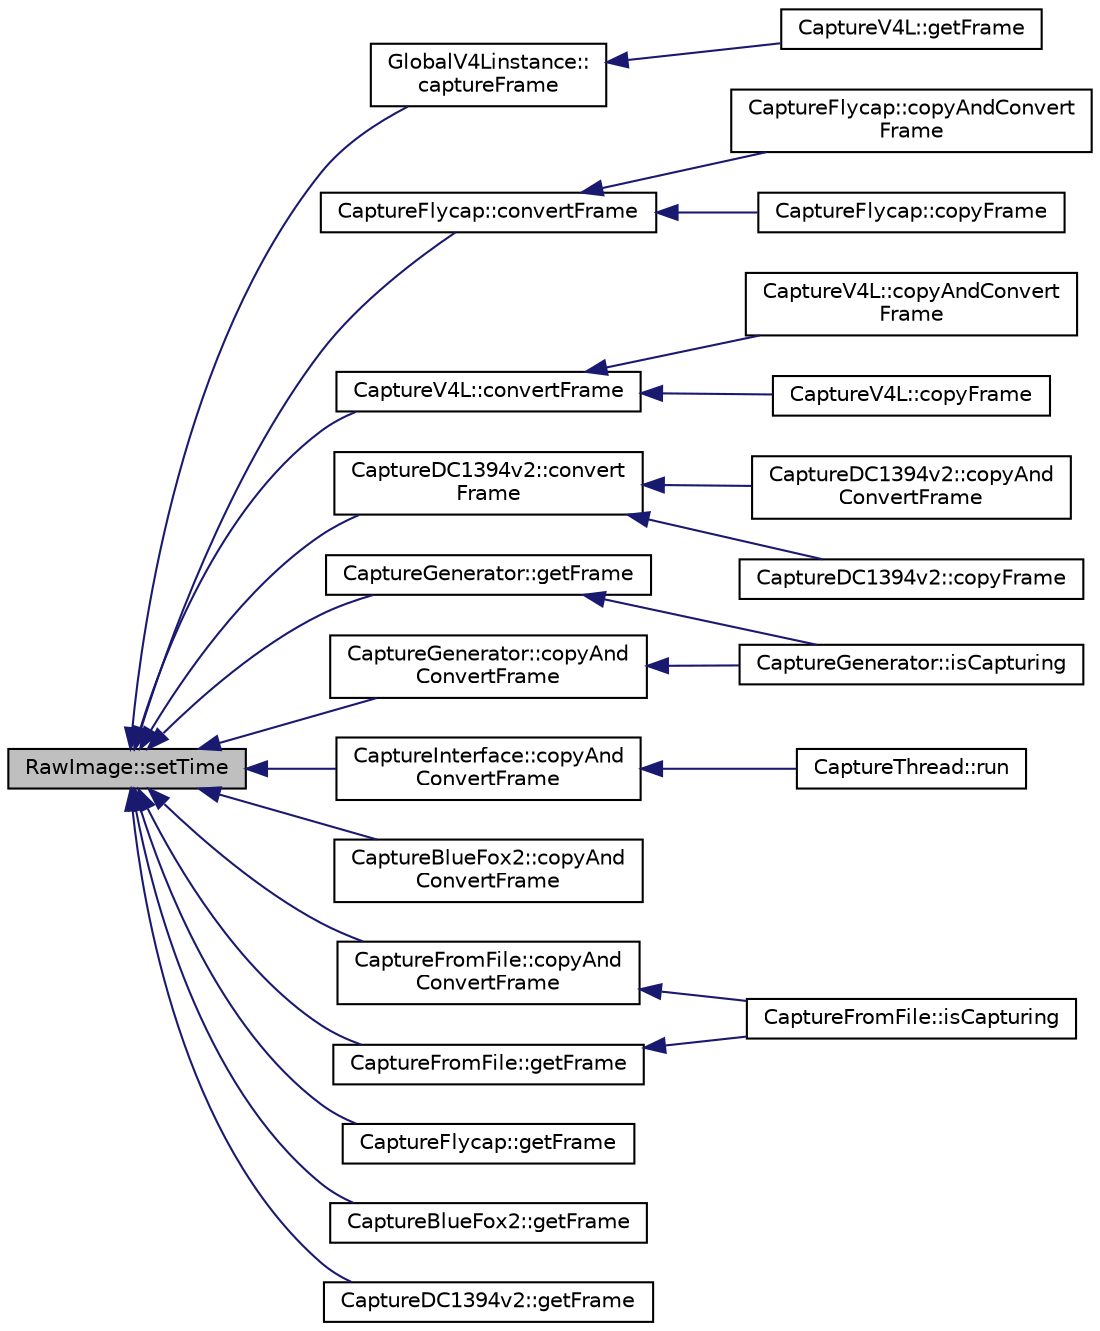 digraph "RawImage::setTime"
{
 // INTERACTIVE_SVG=YES
  edge [fontname="Helvetica",fontsize="10",labelfontname="Helvetica",labelfontsize="10"];
  node [fontname="Helvetica",fontsize="10",shape=record];
  rankdir="LR";
  Node1 [label="RawImage::setTime",height=0.2,width=0.4,color="black", fillcolor="grey75", style="filled", fontcolor="black"];
  Node1 -> Node2 [dir="back",color="midnightblue",fontsize="10",style="solid",fontname="Helvetica"];
  Node2 [label="GlobalV4Linstance::\lcaptureFrame",height=0.2,width=0.4,color="black", fillcolor="white", style="filled",URL="$dc/dcc/class_global_v4_linstance.html#a21fac176983fd34369294d7b606ec953"];
  Node2 -> Node3 [dir="back",color="midnightblue",fontsize="10",style="solid",fontname="Helvetica"];
  Node3 [label="CaptureV4L::getFrame",height=0.2,width=0.4,color="black", fillcolor="white", style="filled",URL="$d8/d36/class_capture_v4_l.html#a8566c77e05021f374bf5aed973b95670"];
  Node1 -> Node4 [dir="back",color="midnightblue",fontsize="10",style="solid",fontname="Helvetica"];
  Node4 [label="CaptureFlycap::convertFrame",height=0.2,width=0.4,color="black", fillcolor="white", style="filled",URL="$d0/de8/class_capture_flycap.html#a447f695e4cfe10867756674112d90ceb"];
  Node4 -> Node5 [dir="back",color="midnightblue",fontsize="10",style="solid",fontname="Helvetica"];
  Node5 [label="CaptureFlycap::copyAndConvert\lFrame",height=0.2,width=0.4,color="black", fillcolor="white", style="filled",URL="$d0/de8/class_capture_flycap.html#a4f19bdca9385ba3adb037e54da0ec82e"];
  Node4 -> Node6 [dir="back",color="midnightblue",fontsize="10",style="solid",fontname="Helvetica"];
  Node6 [label="CaptureFlycap::copyFrame",height=0.2,width=0.4,color="black", fillcolor="white", style="filled",URL="$d0/de8/class_capture_flycap.html#af50690941c0d37a56e3685e247c249fb"];
  Node1 -> Node7 [dir="back",color="midnightblue",fontsize="10",style="solid",fontname="Helvetica"];
  Node7 [label="CaptureV4L::convertFrame",height=0.2,width=0.4,color="black", fillcolor="white", style="filled",URL="$d8/d36/class_capture_v4_l.html#a26a16dec17d32c6148df6a232891c22e"];
  Node7 -> Node8 [dir="back",color="midnightblue",fontsize="10",style="solid",fontname="Helvetica"];
  Node8 [label="CaptureV4L::copyAndConvert\lFrame",height=0.2,width=0.4,color="black", fillcolor="white", style="filled",URL="$d8/d36/class_capture_v4_l.html#a6bbde1de0a82943957dec308a3e035ed"];
  Node7 -> Node9 [dir="back",color="midnightblue",fontsize="10",style="solid",fontname="Helvetica"];
  Node9 [label="CaptureV4L::copyFrame",height=0.2,width=0.4,color="black", fillcolor="white", style="filled",URL="$d8/d36/class_capture_v4_l.html#a4fd001c27c129a4c6b2f877df83d1117"];
  Node1 -> Node10 [dir="back",color="midnightblue",fontsize="10",style="solid",fontname="Helvetica"];
  Node10 [label="CaptureDC1394v2::convert\lFrame",height=0.2,width=0.4,color="black", fillcolor="white", style="filled",URL="$d9/db2/class_capture_d_c1394v2.html#ae974be28b937f4a38a3ef853b73e0b79"];
  Node10 -> Node11 [dir="back",color="midnightblue",fontsize="10",style="solid",fontname="Helvetica"];
  Node11 [label="CaptureDC1394v2::copyAnd\lConvertFrame",height=0.2,width=0.4,color="black", fillcolor="white", style="filled",URL="$d9/db2/class_capture_d_c1394v2.html#a4b042d3d26dcf23965c784b38598edae"];
  Node10 -> Node12 [dir="back",color="midnightblue",fontsize="10",style="solid",fontname="Helvetica"];
  Node12 [label="CaptureDC1394v2::copyFrame",height=0.2,width=0.4,color="black", fillcolor="white", style="filled",URL="$d9/db2/class_capture_d_c1394v2.html#abc4c7c48b7b0dca2737667e1cebd051e"];
  Node1 -> Node13 [dir="back",color="midnightblue",fontsize="10",style="solid",fontname="Helvetica"];
  Node13 [label="CaptureGenerator::copyAnd\lConvertFrame",height=0.2,width=0.4,color="black", fillcolor="white", style="filled",URL="$d8/d4a/class_capture_generator.html#a3d21588be0f7c41def195ee54e2eabac"];
  Node13 -> Node14 [dir="back",color="midnightblue",fontsize="10",style="solid",fontname="Helvetica"];
  Node14 [label="CaptureGenerator::isCapturing",height=0.2,width=0.4,color="black", fillcolor="white", style="filled",URL="$d8/d4a/class_capture_generator.html#add12e8bde9e8156b1de4a71647228937"];
  Node1 -> Node15 [dir="back",color="midnightblue",fontsize="10",style="solid",fontname="Helvetica"];
  Node15 [label="CaptureFromFile::copyAnd\lConvertFrame",height=0.2,width=0.4,color="black", fillcolor="white", style="filled",URL="$d7/d6f/class_capture_from_file.html#a4f4075bfd4bc4e999563ccd03ae7091b"];
  Node15 -> Node16 [dir="back",color="midnightblue",fontsize="10",style="solid",fontname="Helvetica"];
  Node16 [label="CaptureFromFile::isCapturing",height=0.2,width=0.4,color="black", fillcolor="white", style="filled",URL="$d7/d6f/class_capture_from_file.html#a412b2db19259e85e8ba5a46f30a923db"];
  Node1 -> Node17 [dir="back",color="midnightblue",fontsize="10",style="solid",fontname="Helvetica"];
  Node17 [label="CaptureInterface::copyAnd\lConvertFrame",height=0.2,width=0.4,color="black", fillcolor="white", style="filled",URL="$d2/d7b/class_capture_interface.html#ab86af96fe7e6d0e5010d4e70ba245b05"];
  Node17 -> Node18 [dir="back",color="midnightblue",fontsize="10",style="solid",fontname="Helvetica"];
  Node18 [label="CaptureThread::run",height=0.2,width=0.4,color="black", fillcolor="white", style="filled",URL="$d6/de9/class_capture_thread.html#ace6f66e410cac572d775a968841344d5"];
  Node1 -> Node19 [dir="back",color="midnightblue",fontsize="10",style="solid",fontname="Helvetica"];
  Node19 [label="CaptureBlueFox2::copyAnd\lConvertFrame",height=0.2,width=0.4,color="black", fillcolor="white", style="filled",URL="$d6/d65/class_capture_blue_fox2.html#a074bdc9d31aac82f9e0a257613b20699"];
  Node1 -> Node20 [dir="back",color="midnightblue",fontsize="10",style="solid",fontname="Helvetica"];
  Node20 [label="CaptureGenerator::getFrame",height=0.2,width=0.4,color="black", fillcolor="white", style="filled",URL="$d8/d4a/class_capture_generator.html#a8246eacb575108d3049d53f6b5b89582"];
  Node20 -> Node14 [dir="back",color="midnightblue",fontsize="10",style="solid",fontname="Helvetica"];
  Node1 -> Node21 [dir="back",color="midnightblue",fontsize="10",style="solid",fontname="Helvetica"];
  Node21 [label="CaptureFromFile::getFrame",height=0.2,width=0.4,color="black", fillcolor="white", style="filled",URL="$d7/d6f/class_capture_from_file.html#af722f4833a1570f3e0761b262b76e5ba"];
  Node21 -> Node16 [dir="back",color="midnightblue",fontsize="10",style="solid",fontname="Helvetica"];
  Node1 -> Node22 [dir="back",color="midnightblue",fontsize="10",style="solid",fontname="Helvetica"];
  Node22 [label="CaptureFlycap::getFrame",height=0.2,width=0.4,color="black", fillcolor="white", style="filled",URL="$d0/de8/class_capture_flycap.html#aa019a4441b46c1cdaf92707f7730b6b8"];
  Node1 -> Node23 [dir="back",color="midnightblue",fontsize="10",style="solid",fontname="Helvetica"];
  Node23 [label="CaptureBlueFox2::getFrame",height=0.2,width=0.4,color="black", fillcolor="white", style="filled",URL="$d6/d65/class_capture_blue_fox2.html#ad229f955fc021d0fc98b2cdc229884bb"];
  Node1 -> Node24 [dir="back",color="midnightblue",fontsize="10",style="solid",fontname="Helvetica"];
  Node24 [label="CaptureDC1394v2::getFrame",height=0.2,width=0.4,color="black", fillcolor="white", style="filled",URL="$d9/db2/class_capture_d_c1394v2.html#a523235c9ef030a056849132f800c13a6"];
}
